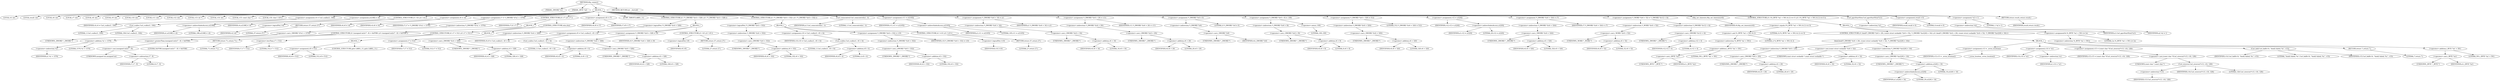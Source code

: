digraph tftp_connect {  
"1000114" [label = "(METHOD,tftp_connect)" ]
"1000115" [label = "(PARAM,_DWORD *a1)" ]
"1000116" [label = "(PARAM,_BYTE *a2)" ]
"1000117" [label = "(BLOCK,,)" ]
"1000118" [label = "(LOCAL,v4: int)" ]
"1000119" [label = "(LOCAL,result: int)" ]
"1000120" [label = "(LOCAL,v6: int)" ]
"1000121" [label = "(LOCAL,v7: int)" ]
"1000122" [label = "(LOCAL,v8: int)" ]
"1000123" [label = "(LOCAL,v9: int)" ]
"1000124" [label = "(LOCAL,v10: int)" ]
"1000125" [label = "(LOCAL,v11: int)" ]
"1000126" [label = "(LOCAL,v12: int)" ]
"1000127" [label = "(LOCAL,v13: int *)" ]
"1000128" [label = "(LOCAL,v14: int)" ]
"1000129" [label = "(LOCAL,v15: const char *)" ]
"1000130" [label = "(LOCAL,v16: char [ 128 ])" ]
"1000131" [label = "(<operator>.assignment,v4 = Curl_ccalloc(1, 336))" ]
"1000132" [label = "(IDENTIFIER,v4,v4 = Curl_ccalloc(1, 336))" ]
"1000133" [label = "(Curl_ccalloc,Curl_ccalloc(1, 336))" ]
"1000134" [label = "(LITERAL,1,Curl_ccalloc(1, 336))" ]
"1000135" [label = "(LITERAL,336,Curl_ccalloc(1, 336))" ]
"1000136" [label = "(<operator>.assignment,a1[188] = v4)" ]
"1000137" [label = "(<operator>.indirectIndexAccess,a1[188])" ]
"1000138" [label = "(IDENTIFIER,a1,a1[188] = v4)" ]
"1000139" [label = "(LITERAL,188,a1[188] = v4)" ]
"1000140" [label = "(IDENTIFIER,v4,a1[188] = v4)" ]
"1000141" [label = "(CONTROL_STRUCTURE,if ( !v4 ),if ( !v4 ))" ]
"1000142" [label = "(<operator>.logicalNot,!v4)" ]
"1000143" [label = "(IDENTIFIER,v4,!v4)" ]
"1000144" [label = "(RETURN,return 27;,return 27;)" ]
"1000145" [label = "(LITERAL,27,return 27;)" ]
"1000146" [label = "(<operator>.assignment,v6 = v4)" ]
"1000147" [label = "(IDENTIFIER,v6,v6 = v4)" ]
"1000148" [label = "(IDENTIFIER,v4,v6 = v4)" ]
"1000149" [label = "(<operator>.assignment,v7 = *(_DWORD *)(*a1 + 1576))" ]
"1000150" [label = "(IDENTIFIER,v7,v7 = *(_DWORD *)(*a1 + 1576))" ]
"1000151" [label = "(<operator>.indirection,*(_DWORD *)(*a1 + 1576))" ]
"1000152" [label = "(<operator>.cast,(_DWORD *)(*a1 + 1576))" ]
"1000153" [label = "(UNKNOWN,_DWORD *,_DWORD *)" ]
"1000154" [label = "(<operator>.addition,*a1 + 1576)" ]
"1000155" [label = "(<operator>.indirection,*a1)" ]
"1000156" [label = "(IDENTIFIER,a1,*a1 + 1576)" ]
"1000157" [label = "(LITERAL,1576,*a1 + 1576)" ]
"1000158" [label = "(CONTROL_STRUCTURE,if ( v7 ),if ( v7 ))" ]
"1000159" [label = "(IDENTIFIER,v7,if ( v7 ))" ]
"1000160" [label = "(BLOCK,,)" ]
"1000161" [label = "(CONTROL_STRUCTURE,if ( (unsigned int)(v7 - 8) > 0xFFB0 ),if ( (unsigned int)(v7 - 8) > 0xFFB0 ))" ]
"1000162" [label = "(<operator>.greaterThan,(unsigned int)(v7 - 8) > 0xFFB0)" ]
"1000163" [label = "(<operator>.cast,(unsigned int)(v7 - 8))" ]
"1000164" [label = "(UNKNOWN,unsigned int,unsigned int)" ]
"1000165" [label = "(<operator>.subtraction,v7 - 8)" ]
"1000166" [label = "(IDENTIFIER,v7,v7 - 8)" ]
"1000167" [label = "(LITERAL,8,v7 - 8)" ]
"1000168" [label = "(LITERAL,0xFFB0,(unsigned int)(v7 - 8) > 0xFFB0)" ]
"1000169" [label = "(RETURN,return 71;,return 71;)" ]
"1000170" [label = "(LITERAL,71,return 71;)" ]
"1000171" [label = "(CONTROL_STRUCTURE,if ( v7 < 512 ),if ( v7 < 512 ))" ]
"1000172" [label = "(<operator>.lessThan,v7 < 512)" ]
"1000173" [label = "(IDENTIFIER,v7,v7 < 512)" ]
"1000174" [label = "(LITERAL,512,v7 < 512)" ]
"1000175" [label = "(BLOCK,,)" ]
"1000176" [label = "(<operator>.assignment,v8 = 512)" ]
"1000177" [label = "(IDENTIFIER,v8,v8 = 512)" ]
"1000178" [label = "(LITERAL,512,v8 = 512)" ]
"1000179" [label = "(CONTROL_STRUCTURE,goto LABEL_11;,goto LABEL_11;)" ]
"1000180" [label = "(CONTROL_STRUCTURE,else,else)" ]
"1000181" [label = "(BLOCK,,)" ]
"1000182" [label = "(<operator>.assignment,v7 = 512)" ]
"1000183" [label = "(IDENTIFIER,v7,v7 = 512)" ]
"1000184" [label = "(LITERAL,512,v7 = 512)" ]
"1000185" [label = "(<operator>.assignment,v8 = v7)" ]
"1000186" [label = "(IDENTIFIER,v8,v8 = v7)" ]
"1000187" [label = "(IDENTIFIER,v7,v8 = v7)" ]
"1000188" [label = "(JUMP_TARGET,LABEL_11)" ]
"1000189" [label = "(CONTROL_STRUCTURE,if ( !*(_DWORD *)(v4 + 328) ),if ( !*(_DWORD *)(v4 + 328) ))" ]
"1000190" [label = "(<operator>.logicalNot,!*(_DWORD *)(v4 + 328))" ]
"1000191" [label = "(<operator>.indirection,*(_DWORD *)(v4 + 328))" ]
"1000192" [label = "(<operator>.cast,(_DWORD *)(v4 + 328))" ]
"1000193" [label = "(UNKNOWN,_DWORD *,_DWORD *)" ]
"1000194" [label = "(<operator>.addition,v4 + 328)" ]
"1000195" [label = "(IDENTIFIER,v4,v4 + 328)" ]
"1000196" [label = "(LITERAL,328,v4 + 328)" ]
"1000197" [label = "(BLOCK,,)" ]
"1000198" [label = "(<operator>.assignment,v9 = Curl_ccalloc(1, v8 + 4))" ]
"1000199" [label = "(IDENTIFIER,v9,v9 = Curl_ccalloc(1, v8 + 4))" ]
"1000200" [label = "(Curl_ccalloc,Curl_ccalloc(1, v8 + 4))" ]
"1000201" [label = "(LITERAL,1,Curl_ccalloc(1, v8 + 4))" ]
"1000202" [label = "(<operator>.addition,v8 + 4)" ]
"1000203" [label = "(IDENTIFIER,v8,v8 + 4)" ]
"1000204" [label = "(LITERAL,4,v8 + 4)" ]
"1000205" [label = "(<operator>.assignment,*(_DWORD *)(v6 + 328) = v9)" ]
"1000206" [label = "(<operator>.indirection,*(_DWORD *)(v6 + 328))" ]
"1000207" [label = "(<operator>.cast,(_DWORD *)(v6 + 328))" ]
"1000208" [label = "(UNKNOWN,_DWORD *,_DWORD *)" ]
"1000209" [label = "(<operator>.addition,v6 + 328)" ]
"1000210" [label = "(IDENTIFIER,v6,v6 + 328)" ]
"1000211" [label = "(LITERAL,328,v6 + 328)" ]
"1000212" [label = "(IDENTIFIER,v9,*(_DWORD *)(v6 + 328) = v9)" ]
"1000213" [label = "(CONTROL_STRUCTURE,if ( !v9 ),if ( !v9 ))" ]
"1000214" [label = "(<operator>.logicalNot,!v9)" ]
"1000215" [label = "(IDENTIFIER,v9,!v9)" ]
"1000216" [label = "(RETURN,return 27;,return 27;)" ]
"1000217" [label = "(LITERAL,27,return 27;)" ]
"1000218" [label = "(CONTROL_STRUCTURE,if ( !*(_DWORD *)(v6 + 332) ),if ( !*(_DWORD *)(v6 + 332) ))" ]
"1000219" [label = "(<operator>.logicalNot,!*(_DWORD *)(v6 + 332))" ]
"1000220" [label = "(<operator>.indirection,*(_DWORD *)(v6 + 332))" ]
"1000221" [label = "(<operator>.cast,(_DWORD *)(v6 + 332))" ]
"1000222" [label = "(UNKNOWN,_DWORD *,_DWORD *)" ]
"1000223" [label = "(<operator>.addition,v6 + 332)" ]
"1000224" [label = "(IDENTIFIER,v6,v6 + 332)" ]
"1000225" [label = "(LITERAL,332,v6 + 332)" ]
"1000226" [label = "(BLOCK,,)" ]
"1000227" [label = "(<operator>.assignment,v10 = Curl_ccalloc(1, v8 + 4))" ]
"1000228" [label = "(IDENTIFIER,v10,v10 = Curl_ccalloc(1, v8 + 4))" ]
"1000229" [label = "(Curl_ccalloc,Curl_ccalloc(1, v8 + 4))" ]
"1000230" [label = "(LITERAL,1,Curl_ccalloc(1, v8 + 4))" ]
"1000231" [label = "(<operator>.addition,v8 + 4)" ]
"1000232" [label = "(IDENTIFIER,v8,v8 + 4)" ]
"1000233" [label = "(LITERAL,4,v8 + 4)" ]
"1000234" [label = "(<operator>.assignment,*(_DWORD *)(v6 + 332) = v10)" ]
"1000235" [label = "(<operator>.indirection,*(_DWORD *)(v6 + 332))" ]
"1000236" [label = "(<operator>.cast,(_DWORD *)(v6 + 332))" ]
"1000237" [label = "(UNKNOWN,_DWORD *,_DWORD *)" ]
"1000238" [label = "(<operator>.addition,v6 + 332)" ]
"1000239" [label = "(IDENTIFIER,v6,v6 + 332)" ]
"1000240" [label = "(LITERAL,332,v6 + 332)" ]
"1000241" [label = "(IDENTIFIER,v10,*(_DWORD *)(v6 + 332) = v10)" ]
"1000242" [label = "(CONTROL_STRUCTURE,if ( !v10 ),if ( !v10 ))" ]
"1000243" [label = "(<operator>.logicalNot,!v10)" ]
"1000244" [label = "(IDENTIFIER,v10,!v10)" ]
"1000245" [label = "(RETURN,return 27;,return 27;)" ]
"1000246" [label = "(LITERAL,27,return 27;)" ]
"1000247" [label = "(Curl_conncontrol,Curl_conncontrol(a1, 1))" ]
"1000248" [label = "(IDENTIFIER,a1,Curl_conncontrol(a1, 1))" ]
"1000249" [label = "(LITERAL,1,Curl_conncontrol(a1, 1))" ]
"1000250" [label = "(<operator>.assignment,v11 = a1[105])" ]
"1000251" [label = "(IDENTIFIER,v11,v11 = a1[105])" ]
"1000252" [label = "(<operator>.indirectIndexAccess,a1[105])" ]
"1000253" [label = "(IDENTIFIER,a1,v11 = a1[105])" ]
"1000254" [label = "(LITERAL,105,v11 = a1[105])" ]
"1000255" [label = "(<operator>.assignment,*(_DWORD *)(v6 + 16) = a1)" ]
"1000256" [label = "(<operator>.indirection,*(_DWORD *)(v6 + 16))" ]
"1000257" [label = "(<operator>.cast,(_DWORD *)(v6 + 16))" ]
"1000258" [label = "(UNKNOWN,_DWORD *,_DWORD *)" ]
"1000259" [label = "(<operator>.addition,v6 + 16)" ]
"1000260" [label = "(IDENTIFIER,v6,v6 + 16)" ]
"1000261" [label = "(LITERAL,16,v6 + 16)" ]
"1000262" [label = "(IDENTIFIER,a1,*(_DWORD *)(v6 + 16) = a1)" ]
"1000263" [label = "(<operator>.assignment,*(_DWORD *)(v6 + 20) = v11)" ]
"1000264" [label = "(<operator>.indirection,*(_DWORD *)(v6 + 20))" ]
"1000265" [label = "(<operator>.cast,(_DWORD *)(v6 + 20))" ]
"1000266" [label = "(UNKNOWN,_DWORD *,_DWORD *)" ]
"1000267" [label = "(<operator>.addition,v6 + 20)" ]
"1000268" [label = "(IDENTIFIER,v6,v6 + 20)" ]
"1000269" [label = "(LITERAL,20,v6 + 20)" ]
"1000270" [label = "(IDENTIFIER,v11,*(_DWORD *)(v6 + 20) = v11)" ]
"1000271" [label = "(<operator>.assignment,*(_DWORD *)v6 = 0)" ]
"1000272" [label = "(<operator>.indirection,*(_DWORD *)v6)" ]
"1000273" [label = "(<operator>.cast,(_DWORD *)v6)" ]
"1000274" [label = "(UNKNOWN,_DWORD *,_DWORD *)" ]
"1000275" [label = "(IDENTIFIER,v6,(_DWORD *)v6)" ]
"1000276" [label = "(LITERAL,0,*(_DWORD *)v6 = 0)" ]
"1000277" [label = "(<operator>.assignment,*(_DWORD *)(v6 + 8) = -100)" ]
"1000278" [label = "(<operator>.indirection,*(_DWORD *)(v6 + 8))" ]
"1000279" [label = "(<operator>.cast,(_DWORD *)(v6 + 8))" ]
"1000280" [label = "(UNKNOWN,_DWORD *,_DWORD *)" ]
"1000281" [label = "(<operator>.addition,v6 + 8)" ]
"1000282" [label = "(IDENTIFIER,v6,v6 + 8)" ]
"1000283" [label = "(LITERAL,8,v6 + 8)" ]
"1000284" [label = "(<operator>.minus,-100)" ]
"1000285" [label = "(LITERAL,100,-100)" ]
"1000286" [label = "(<operator>.assignment,*(_DWORD *)(v6 + 320) = 512)" ]
"1000287" [label = "(<operator>.indirection,*(_DWORD *)(v6 + 320))" ]
"1000288" [label = "(<operator>.cast,(_DWORD *)(v6 + 320))" ]
"1000289" [label = "(UNKNOWN,_DWORD *,_DWORD *)" ]
"1000290" [label = "(<operator>.addition,v6 + 320)" ]
"1000291" [label = "(IDENTIFIER,v6,v6 + 320)" ]
"1000292" [label = "(LITERAL,320,v6 + 320)" ]
"1000293" [label = "(LITERAL,512,*(_DWORD *)(v6 + 320) = 512)" ]
"1000294" [label = "(<operator>.assignment,v12 = a1[20])" ]
"1000295" [label = "(IDENTIFIER,v12,v12 = a1[20])" ]
"1000296" [label = "(<operator>.indirectIndexAccess,a1[20])" ]
"1000297" [label = "(IDENTIFIER,a1,v12 = a1[20])" ]
"1000298" [label = "(LITERAL,20,v12 = a1[20])" ]
"1000299" [label = "(<operator>.assignment,*(_DWORD *)(v6 + 324) = v7)" ]
"1000300" [label = "(<operator>.indirection,*(_DWORD *)(v6 + 324))" ]
"1000301" [label = "(<operator>.cast,(_DWORD *)(v6 + 324))" ]
"1000302" [label = "(UNKNOWN,_DWORD *,_DWORD *)" ]
"1000303" [label = "(<operator>.addition,v6 + 324)" ]
"1000304" [label = "(IDENTIFIER,v6,v6 + 324)" ]
"1000305" [label = "(LITERAL,324,v6 + 324)" ]
"1000306" [label = "(IDENTIFIER,v7,*(_DWORD *)(v6 + 324) = v7)" ]
"1000307" [label = "(<operator>.assignment,*(_WORD *)(v6 + 52) = *(_DWORD *)(v12 + 4))" ]
"1000308" [label = "(<operator>.indirection,*(_WORD *)(v6 + 52))" ]
"1000309" [label = "(<operator>.cast,(_WORD *)(v6 + 52))" ]
"1000310" [label = "(UNKNOWN,_WORD *,_WORD *)" ]
"1000311" [label = "(<operator>.addition,v6 + 52)" ]
"1000312" [label = "(IDENTIFIER,v6,v6 + 52)" ]
"1000313" [label = "(LITERAL,52,v6 + 52)" ]
"1000314" [label = "(<operator>.indirection,*(_DWORD *)(v12 + 4))" ]
"1000315" [label = "(<operator>.cast,(_DWORD *)(v12 + 4))" ]
"1000316" [label = "(UNKNOWN,_DWORD *,_DWORD *)" ]
"1000317" [label = "(<operator>.addition,v12 + 4)" ]
"1000318" [label = "(IDENTIFIER,v12,v12 + 4)" ]
"1000319" [label = "(LITERAL,4,v12 + 4)" ]
"1000320" [label = "(tftp_set_timeouts,tftp_set_timeouts(v6))" ]
"1000321" [label = "(IDENTIFIER,v6,tftp_set_timeouts(v6))" ]
"1000322" [label = "(CONTROL_STRUCTURE,if ( (*((_BYTE *)a1 + 591) & 2) == 0 ),if ( (*((_BYTE *)a1 + 591) & 2) == 0 ))" ]
"1000323" [label = "(<operator>.equals,(*((_BYTE *)a1 + 591) & 2) == 0)" ]
"1000324" [label = "(<operator>.and,*((_BYTE *)a1 + 591) & 2)" ]
"1000325" [label = "(<operator>.indirection,*((_BYTE *)a1 + 591))" ]
"1000326" [label = "(<operator>.addition,(_BYTE *)a1 + 591)" ]
"1000327" [label = "(<operator>.cast,(_BYTE *)a1)" ]
"1000328" [label = "(UNKNOWN,_BYTE *,_BYTE *)" ]
"1000329" [label = "(IDENTIFIER,a1,(_BYTE *)a1)" ]
"1000330" [label = "(LITERAL,591,(_BYTE *)a1 + 591)" ]
"1000331" [label = "(LITERAL,2,*((_BYTE *)a1 + 591) & 2)" ]
"1000332" [label = "(LITERAL,0,(*((_BYTE *)a1 + 591) & 2) == 0)" ]
"1000333" [label = "(BLOCK,,)" ]
"1000334" [label = "(CONTROL_STRUCTURE,if ( bind(*(_DWORD *)(v6 + 20), (const struct sockaddr *)(v6 + 52), *(_DWORD *)(a1[20] + 16)) ),if ( bind(*(_DWORD *)(v6 + 20), (const struct sockaddr *)(v6 + 52), *(_DWORD *)(a1[20] + 16)) ))" ]
"1000335" [label = "(bind,bind(*(_DWORD *)(v6 + 20), (const struct sockaddr *)(v6 + 52), *(_DWORD *)(a1[20] + 16)))" ]
"1000336" [label = "(<operator>.indirection,*(_DWORD *)(v6 + 20))" ]
"1000337" [label = "(<operator>.cast,(_DWORD *)(v6 + 20))" ]
"1000338" [label = "(UNKNOWN,_DWORD *,_DWORD *)" ]
"1000339" [label = "(<operator>.addition,v6 + 20)" ]
"1000340" [label = "(IDENTIFIER,v6,v6 + 20)" ]
"1000341" [label = "(LITERAL,20,v6 + 20)" ]
"1000342" [label = "(<operator>.cast,(const struct sockaddr *)(v6 + 52))" ]
"1000343" [label = "(UNKNOWN,const struct sockaddr *,const struct sockaddr *)" ]
"1000344" [label = "(<operator>.addition,v6 + 52)" ]
"1000345" [label = "(IDENTIFIER,v6,v6 + 52)" ]
"1000346" [label = "(LITERAL,52,v6 + 52)" ]
"1000347" [label = "(<operator>.indirection,*(_DWORD *)(a1[20] + 16))" ]
"1000348" [label = "(<operator>.cast,(_DWORD *)(a1[20] + 16))" ]
"1000349" [label = "(UNKNOWN,_DWORD *,_DWORD *)" ]
"1000350" [label = "(<operator>.addition,a1[20] + 16)" ]
"1000351" [label = "(<operator>.indirectIndexAccess,a1[20])" ]
"1000352" [label = "(IDENTIFIER,a1,a1[20] + 16)" ]
"1000353" [label = "(LITERAL,20,a1[20] + 16)" ]
"1000354" [label = "(LITERAL,16,a1[20] + 16)" ]
"1000355" [label = "(BLOCK,,)" ]
"1000356" [label = "(<operator>.assignment,v13 = _errno_location())" ]
"1000357" [label = "(IDENTIFIER,v13,v13 = _errno_location())" ]
"1000358" [label = "(_errno_location,_errno_location())" ]
"1000359" [label = "(<operator>.assignment,v14 = *a1)" ]
"1000360" [label = "(IDENTIFIER,v14,v14 = *a1)" ]
"1000361" [label = "(<operator>.indirection,*a1)" ]
"1000362" [label = "(IDENTIFIER,a1,v14 = *a1)" ]
"1000363" [label = "(<operator>.assignment,v15 = (const char *)Curl_strerror(*v13, v16, 128))" ]
"1000364" [label = "(IDENTIFIER,v15,v15 = (const char *)Curl_strerror(*v13, v16, 128))" ]
"1000365" [label = "(<operator>.cast,(const char *)Curl_strerror(*v13, v16, 128))" ]
"1000366" [label = "(UNKNOWN,const char *,const char *)" ]
"1000367" [label = "(Curl_strerror,Curl_strerror(*v13, v16, 128))" ]
"1000368" [label = "(<operator>.indirection,*v13)" ]
"1000369" [label = "(IDENTIFIER,v13,Curl_strerror(*v13, v16, 128))" ]
"1000370" [label = "(IDENTIFIER,v16,Curl_strerror(*v13, v16, 128))" ]
"1000371" [label = "(LITERAL,128,Curl_strerror(*v13, v16, 128))" ]
"1000372" [label = "(Curl_failf,Curl_failf(v14, \"bind() failed; %s\", v15))" ]
"1000373" [label = "(IDENTIFIER,v14,Curl_failf(v14, \"bind() failed; %s\", v15))" ]
"1000374" [label = "(LITERAL,\"bind() failed; %s\",Curl_failf(v14, \"bind() failed; %s\", v15))" ]
"1000375" [label = "(IDENTIFIER,v15,Curl_failf(v14, \"bind() failed; %s\", v15))" ]
"1000376" [label = "(RETURN,return 7;,return 7;)" ]
"1000377" [label = "(LITERAL,7,return 7;)" ]
"1000378" [label = "(<operators>.assignmentOr,*((_BYTE *)a1 + 591) |= 2u)" ]
"1000379" [label = "(<operator>.indirection,*((_BYTE *)a1 + 591))" ]
"1000380" [label = "(<operator>.addition,(_BYTE *)a1 + 591)" ]
"1000381" [label = "(<operator>.cast,(_BYTE *)a1)" ]
"1000382" [label = "(UNKNOWN,_BYTE *,_BYTE *)" ]
"1000383" [label = "(IDENTIFIER,a1,(_BYTE *)a1)" ]
"1000384" [label = "(LITERAL,591,(_BYTE *)a1 + 591)" ]
"1000385" [label = "(LITERAL,2u,*((_BYTE *)a1 + 591) |= 2u)" ]
"1000386" [label = "(Curl_pgrsStartNow,Curl_pgrsStartNow(*a1))" ]
"1000387" [label = "(<operator>.indirection,*a1)" ]
"1000388" [label = "(IDENTIFIER,a1,Curl_pgrsStartNow(*a1))" ]
"1000389" [label = "(<operator>.assignment,result = 0)" ]
"1000390" [label = "(IDENTIFIER,result,result = 0)" ]
"1000391" [label = "(LITERAL,0,result = 0)" ]
"1000392" [label = "(<operator>.assignment,*a2 = 1)" ]
"1000393" [label = "(<operator>.indirection,*a2)" ]
"1000394" [label = "(IDENTIFIER,a2,*a2 = 1)" ]
"1000395" [label = "(LITERAL,1,*a2 = 1)" ]
"1000396" [label = "(RETURN,return result;,return result;)" ]
"1000397" [label = "(IDENTIFIER,result,return result;)" ]
"1000398" [label = "(METHOD_RETURN,int __fastcall)" ]
  "1000114" -> "1000115" 
  "1000114" -> "1000116" 
  "1000114" -> "1000117" 
  "1000114" -> "1000398" 
  "1000117" -> "1000118" 
  "1000117" -> "1000119" 
  "1000117" -> "1000120" 
  "1000117" -> "1000121" 
  "1000117" -> "1000122" 
  "1000117" -> "1000123" 
  "1000117" -> "1000124" 
  "1000117" -> "1000125" 
  "1000117" -> "1000126" 
  "1000117" -> "1000127" 
  "1000117" -> "1000128" 
  "1000117" -> "1000129" 
  "1000117" -> "1000130" 
  "1000117" -> "1000131" 
  "1000117" -> "1000136" 
  "1000117" -> "1000141" 
  "1000117" -> "1000146" 
  "1000117" -> "1000149" 
  "1000117" -> "1000158" 
  "1000117" -> "1000185" 
  "1000117" -> "1000188" 
  "1000117" -> "1000189" 
  "1000117" -> "1000218" 
  "1000117" -> "1000247" 
  "1000117" -> "1000250" 
  "1000117" -> "1000255" 
  "1000117" -> "1000263" 
  "1000117" -> "1000271" 
  "1000117" -> "1000277" 
  "1000117" -> "1000286" 
  "1000117" -> "1000294" 
  "1000117" -> "1000299" 
  "1000117" -> "1000307" 
  "1000117" -> "1000320" 
  "1000117" -> "1000322" 
  "1000117" -> "1000386" 
  "1000117" -> "1000389" 
  "1000117" -> "1000392" 
  "1000117" -> "1000396" 
  "1000131" -> "1000132" 
  "1000131" -> "1000133" 
  "1000133" -> "1000134" 
  "1000133" -> "1000135" 
  "1000136" -> "1000137" 
  "1000136" -> "1000140" 
  "1000137" -> "1000138" 
  "1000137" -> "1000139" 
  "1000141" -> "1000142" 
  "1000141" -> "1000144" 
  "1000142" -> "1000143" 
  "1000144" -> "1000145" 
  "1000146" -> "1000147" 
  "1000146" -> "1000148" 
  "1000149" -> "1000150" 
  "1000149" -> "1000151" 
  "1000151" -> "1000152" 
  "1000152" -> "1000153" 
  "1000152" -> "1000154" 
  "1000154" -> "1000155" 
  "1000154" -> "1000157" 
  "1000155" -> "1000156" 
  "1000158" -> "1000159" 
  "1000158" -> "1000160" 
  "1000158" -> "1000180" 
  "1000160" -> "1000161" 
  "1000160" -> "1000171" 
  "1000161" -> "1000162" 
  "1000161" -> "1000169" 
  "1000162" -> "1000163" 
  "1000162" -> "1000168" 
  "1000163" -> "1000164" 
  "1000163" -> "1000165" 
  "1000165" -> "1000166" 
  "1000165" -> "1000167" 
  "1000169" -> "1000170" 
  "1000171" -> "1000172" 
  "1000171" -> "1000175" 
  "1000172" -> "1000173" 
  "1000172" -> "1000174" 
  "1000175" -> "1000176" 
  "1000175" -> "1000179" 
  "1000176" -> "1000177" 
  "1000176" -> "1000178" 
  "1000180" -> "1000181" 
  "1000181" -> "1000182" 
  "1000182" -> "1000183" 
  "1000182" -> "1000184" 
  "1000185" -> "1000186" 
  "1000185" -> "1000187" 
  "1000189" -> "1000190" 
  "1000189" -> "1000197" 
  "1000190" -> "1000191" 
  "1000191" -> "1000192" 
  "1000192" -> "1000193" 
  "1000192" -> "1000194" 
  "1000194" -> "1000195" 
  "1000194" -> "1000196" 
  "1000197" -> "1000198" 
  "1000197" -> "1000205" 
  "1000197" -> "1000213" 
  "1000198" -> "1000199" 
  "1000198" -> "1000200" 
  "1000200" -> "1000201" 
  "1000200" -> "1000202" 
  "1000202" -> "1000203" 
  "1000202" -> "1000204" 
  "1000205" -> "1000206" 
  "1000205" -> "1000212" 
  "1000206" -> "1000207" 
  "1000207" -> "1000208" 
  "1000207" -> "1000209" 
  "1000209" -> "1000210" 
  "1000209" -> "1000211" 
  "1000213" -> "1000214" 
  "1000213" -> "1000216" 
  "1000214" -> "1000215" 
  "1000216" -> "1000217" 
  "1000218" -> "1000219" 
  "1000218" -> "1000226" 
  "1000219" -> "1000220" 
  "1000220" -> "1000221" 
  "1000221" -> "1000222" 
  "1000221" -> "1000223" 
  "1000223" -> "1000224" 
  "1000223" -> "1000225" 
  "1000226" -> "1000227" 
  "1000226" -> "1000234" 
  "1000226" -> "1000242" 
  "1000227" -> "1000228" 
  "1000227" -> "1000229" 
  "1000229" -> "1000230" 
  "1000229" -> "1000231" 
  "1000231" -> "1000232" 
  "1000231" -> "1000233" 
  "1000234" -> "1000235" 
  "1000234" -> "1000241" 
  "1000235" -> "1000236" 
  "1000236" -> "1000237" 
  "1000236" -> "1000238" 
  "1000238" -> "1000239" 
  "1000238" -> "1000240" 
  "1000242" -> "1000243" 
  "1000242" -> "1000245" 
  "1000243" -> "1000244" 
  "1000245" -> "1000246" 
  "1000247" -> "1000248" 
  "1000247" -> "1000249" 
  "1000250" -> "1000251" 
  "1000250" -> "1000252" 
  "1000252" -> "1000253" 
  "1000252" -> "1000254" 
  "1000255" -> "1000256" 
  "1000255" -> "1000262" 
  "1000256" -> "1000257" 
  "1000257" -> "1000258" 
  "1000257" -> "1000259" 
  "1000259" -> "1000260" 
  "1000259" -> "1000261" 
  "1000263" -> "1000264" 
  "1000263" -> "1000270" 
  "1000264" -> "1000265" 
  "1000265" -> "1000266" 
  "1000265" -> "1000267" 
  "1000267" -> "1000268" 
  "1000267" -> "1000269" 
  "1000271" -> "1000272" 
  "1000271" -> "1000276" 
  "1000272" -> "1000273" 
  "1000273" -> "1000274" 
  "1000273" -> "1000275" 
  "1000277" -> "1000278" 
  "1000277" -> "1000284" 
  "1000278" -> "1000279" 
  "1000279" -> "1000280" 
  "1000279" -> "1000281" 
  "1000281" -> "1000282" 
  "1000281" -> "1000283" 
  "1000284" -> "1000285" 
  "1000286" -> "1000287" 
  "1000286" -> "1000293" 
  "1000287" -> "1000288" 
  "1000288" -> "1000289" 
  "1000288" -> "1000290" 
  "1000290" -> "1000291" 
  "1000290" -> "1000292" 
  "1000294" -> "1000295" 
  "1000294" -> "1000296" 
  "1000296" -> "1000297" 
  "1000296" -> "1000298" 
  "1000299" -> "1000300" 
  "1000299" -> "1000306" 
  "1000300" -> "1000301" 
  "1000301" -> "1000302" 
  "1000301" -> "1000303" 
  "1000303" -> "1000304" 
  "1000303" -> "1000305" 
  "1000307" -> "1000308" 
  "1000307" -> "1000314" 
  "1000308" -> "1000309" 
  "1000309" -> "1000310" 
  "1000309" -> "1000311" 
  "1000311" -> "1000312" 
  "1000311" -> "1000313" 
  "1000314" -> "1000315" 
  "1000315" -> "1000316" 
  "1000315" -> "1000317" 
  "1000317" -> "1000318" 
  "1000317" -> "1000319" 
  "1000320" -> "1000321" 
  "1000322" -> "1000323" 
  "1000322" -> "1000333" 
  "1000323" -> "1000324" 
  "1000323" -> "1000332" 
  "1000324" -> "1000325" 
  "1000324" -> "1000331" 
  "1000325" -> "1000326" 
  "1000326" -> "1000327" 
  "1000326" -> "1000330" 
  "1000327" -> "1000328" 
  "1000327" -> "1000329" 
  "1000333" -> "1000334" 
  "1000333" -> "1000378" 
  "1000334" -> "1000335" 
  "1000334" -> "1000355" 
  "1000335" -> "1000336" 
  "1000335" -> "1000342" 
  "1000335" -> "1000347" 
  "1000336" -> "1000337" 
  "1000337" -> "1000338" 
  "1000337" -> "1000339" 
  "1000339" -> "1000340" 
  "1000339" -> "1000341" 
  "1000342" -> "1000343" 
  "1000342" -> "1000344" 
  "1000344" -> "1000345" 
  "1000344" -> "1000346" 
  "1000347" -> "1000348" 
  "1000348" -> "1000349" 
  "1000348" -> "1000350" 
  "1000350" -> "1000351" 
  "1000350" -> "1000354" 
  "1000351" -> "1000352" 
  "1000351" -> "1000353" 
  "1000355" -> "1000356" 
  "1000355" -> "1000359" 
  "1000355" -> "1000363" 
  "1000355" -> "1000372" 
  "1000355" -> "1000376" 
  "1000356" -> "1000357" 
  "1000356" -> "1000358" 
  "1000359" -> "1000360" 
  "1000359" -> "1000361" 
  "1000361" -> "1000362" 
  "1000363" -> "1000364" 
  "1000363" -> "1000365" 
  "1000365" -> "1000366" 
  "1000365" -> "1000367" 
  "1000367" -> "1000368" 
  "1000367" -> "1000370" 
  "1000367" -> "1000371" 
  "1000368" -> "1000369" 
  "1000372" -> "1000373" 
  "1000372" -> "1000374" 
  "1000372" -> "1000375" 
  "1000376" -> "1000377" 
  "1000378" -> "1000379" 
  "1000378" -> "1000385" 
  "1000379" -> "1000380" 
  "1000380" -> "1000381" 
  "1000380" -> "1000384" 
  "1000381" -> "1000382" 
  "1000381" -> "1000383" 
  "1000386" -> "1000387" 
  "1000387" -> "1000388" 
  "1000389" -> "1000390" 
  "1000389" -> "1000391" 
  "1000392" -> "1000393" 
  "1000392" -> "1000395" 
  "1000393" -> "1000394" 
  "1000396" -> "1000397" 
}
